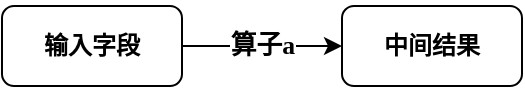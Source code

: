 <mxfile version="16.6.4" type="github">
  <diagram id="t5013ClFBceo3AWYJ7qr" name="第 1 页">
    <mxGraphModel dx="845" dy="595" grid="1" gridSize="10" guides="1" tooltips="1" connect="1" arrows="1" fold="1" page="1" pageScale="1" pageWidth="827" pageHeight="1169" math="0" shadow="0">
      <root>
        <mxCell id="0" />
        <mxCell id="1" parent="0" />
        <mxCell id="a7ovbASMTijBWr023Lwf-31" value="" style="endArrow=classic;html=1;rounded=0;fontFamily=Times New Roman;" edge="1" parent="1" source="a7ovbASMTijBWr023Lwf-34" target="a7ovbASMTijBWr023Lwf-38">
          <mxGeometry relative="1" as="geometry">
            <mxPoint x="280" y="209.5" as="sourcePoint" />
            <mxPoint x="380" y="209.5" as="targetPoint" />
          </mxGeometry>
        </mxCell>
        <mxCell id="a7ovbASMTijBWr023Lwf-32" value="&lt;h3&gt;算子a&lt;/h3&gt;" style="edgeLabel;resizable=0;html=1;align=center;verticalAlign=middle;fontFamily=Times New Roman;" connectable="0" vertex="1" parent="a7ovbASMTijBWr023Lwf-31">
          <mxGeometry relative="1" as="geometry">
            <mxPoint as="offset" />
          </mxGeometry>
        </mxCell>
        <mxCell id="a7ovbASMTijBWr023Lwf-34" value="&lt;h4&gt;输入字段&lt;/h4&gt;" style="rounded=1;whiteSpace=wrap;html=1;" vertex="1" parent="1">
          <mxGeometry x="180" y="190" width="90" height="40" as="geometry" />
        </mxCell>
        <mxCell id="a7ovbASMTijBWr023Lwf-38" value="&lt;h4&gt;中间结果&lt;/h4&gt;" style="rounded=1;whiteSpace=wrap;html=1;" vertex="1" parent="1">
          <mxGeometry x="350" y="190" width="90" height="40" as="geometry" />
        </mxCell>
      </root>
    </mxGraphModel>
  </diagram>
</mxfile>

